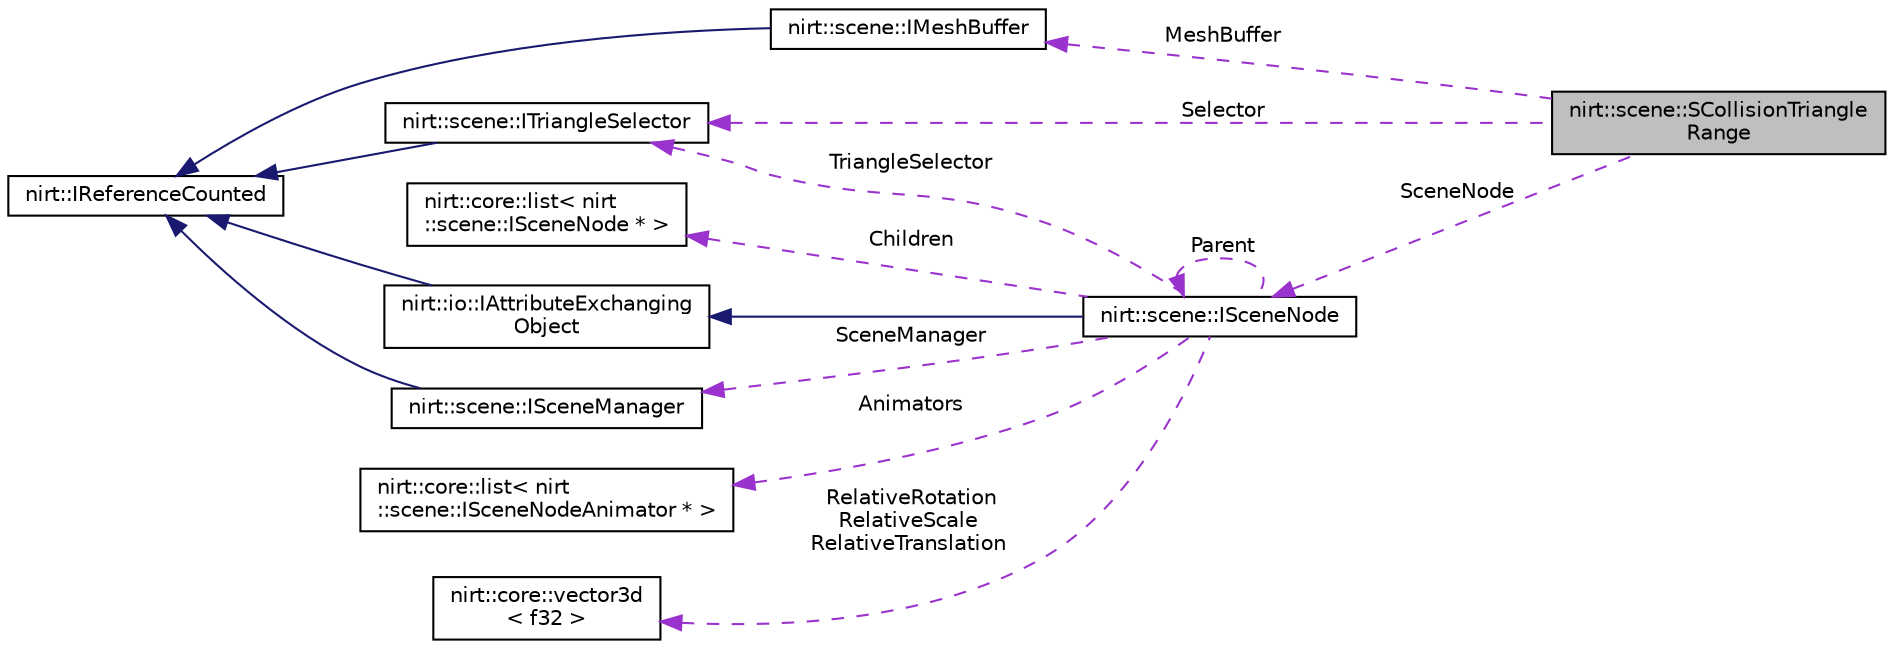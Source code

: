 digraph "nirt::scene::SCollisionTriangleRange"
{
 // LATEX_PDF_SIZE
  edge [fontname="Helvetica",fontsize="10",labelfontname="Helvetica",labelfontsize="10"];
  node [fontname="Helvetica",fontsize="10",shape=record];
  rankdir="LR";
  Node1 [label="nirt::scene::SCollisionTriangle\lRange",height=0.2,width=0.4,color="black", fillcolor="grey75", style="filled", fontcolor="black",tooltip="Additional information about the triangle arrays returned by ITriangleSelector::getTriangles."];
  Node2 -> Node1 [dir="back",color="darkorchid3",fontsize="10",style="dashed",label=" Selector" ,fontname="Helvetica"];
  Node2 [label="nirt::scene::ITriangleSelector",height=0.2,width=0.4,color="black", fillcolor="white", style="filled",URL="$classnirt_1_1scene_1_1ITriangleSelector.html",tooltip="Interface to return triangles with specific properties."];
  Node3 -> Node2 [dir="back",color="midnightblue",fontsize="10",style="solid",fontname="Helvetica"];
  Node3 [label="nirt::IReferenceCounted",height=0.2,width=0.4,color="black", fillcolor="white", style="filled",URL="$classnirt_1_1IReferenceCounted.html",tooltip="Base class of most objects of the Nirtcpp Engine."];
  Node4 -> Node1 [dir="back",color="darkorchid3",fontsize="10",style="dashed",label=" SceneNode" ,fontname="Helvetica"];
  Node4 [label="nirt::scene::ISceneNode",height=0.2,width=0.4,color="black", fillcolor="white", style="filled",URL="$classnirt_1_1scene_1_1ISceneNode.html",tooltip="Scene node interface."];
  Node5 -> Node4 [dir="back",color="midnightblue",fontsize="10",style="solid",fontname="Helvetica"];
  Node5 [label="nirt::io::IAttributeExchanging\lObject",height=0.2,width=0.4,color="black", fillcolor="white", style="filled",URL="$classnirt_1_1io_1_1IAttributeExchangingObject.html",tooltip="An object which is able to serialize and deserialize its attributes into an attributes object."];
  Node3 -> Node5 [dir="back",color="midnightblue",fontsize="10",style="solid",fontname="Helvetica"];
  Node6 -> Node4 [dir="back",color="darkorchid3",fontsize="10",style="dashed",label=" RelativeRotation\nRelativeScale\nRelativeTranslation" ,fontname="Helvetica"];
  Node6 [label="nirt::core::vector3d\l\< f32 \>",height=0.2,width=0.4,color="black", fillcolor="white", style="filled",URL="$classnirt_1_1core_1_1vector3d.html",tooltip=" "];
  Node4 -> Node4 [dir="back",color="darkorchid3",fontsize="10",style="dashed",label=" Parent" ,fontname="Helvetica"];
  Node7 -> Node4 [dir="back",color="darkorchid3",fontsize="10",style="dashed",label=" Children" ,fontname="Helvetica"];
  Node7 [label="nirt::core::list\< nirt\l::scene::ISceneNode * \>",height=0.2,width=0.4,color="black", fillcolor="white", style="filled",URL="$classnirt_1_1core_1_1list.html",tooltip=" "];
  Node8 -> Node4 [dir="back",color="darkorchid3",fontsize="10",style="dashed",label=" Animators" ,fontname="Helvetica"];
  Node8 [label="nirt::core::list\< nirt\l::scene::ISceneNodeAnimator * \>",height=0.2,width=0.4,color="black", fillcolor="white", style="filled",URL="$classnirt_1_1core_1_1list.html",tooltip=" "];
  Node9 -> Node4 [dir="back",color="darkorchid3",fontsize="10",style="dashed",label=" SceneManager" ,fontname="Helvetica"];
  Node9 [label="nirt::scene::ISceneManager",height=0.2,width=0.4,color="black", fillcolor="white", style="filled",URL="$classnirt_1_1scene_1_1ISceneManager.html",tooltip="The Scene Manager manages scene nodes, mesh resources, cameras and all the other stuff."];
  Node3 -> Node9 [dir="back",color="midnightblue",fontsize="10",style="solid",fontname="Helvetica"];
  Node2 -> Node4 [dir="back",color="darkorchid3",fontsize="10",style="dashed",label=" TriangleSelector" ,fontname="Helvetica"];
  Node10 -> Node1 [dir="back",color="darkorchid3",fontsize="10",style="dashed",label=" MeshBuffer" ,fontname="Helvetica"];
  Node10 [label="nirt::scene::IMeshBuffer",height=0.2,width=0.4,color="black", fillcolor="white", style="filled",URL="$classnirt_1_1scene_1_1IMeshBuffer.html",tooltip="Struct for holding a mesh with a single material."];
  Node3 -> Node10 [dir="back",color="midnightblue",fontsize="10",style="solid",fontname="Helvetica"];
}
